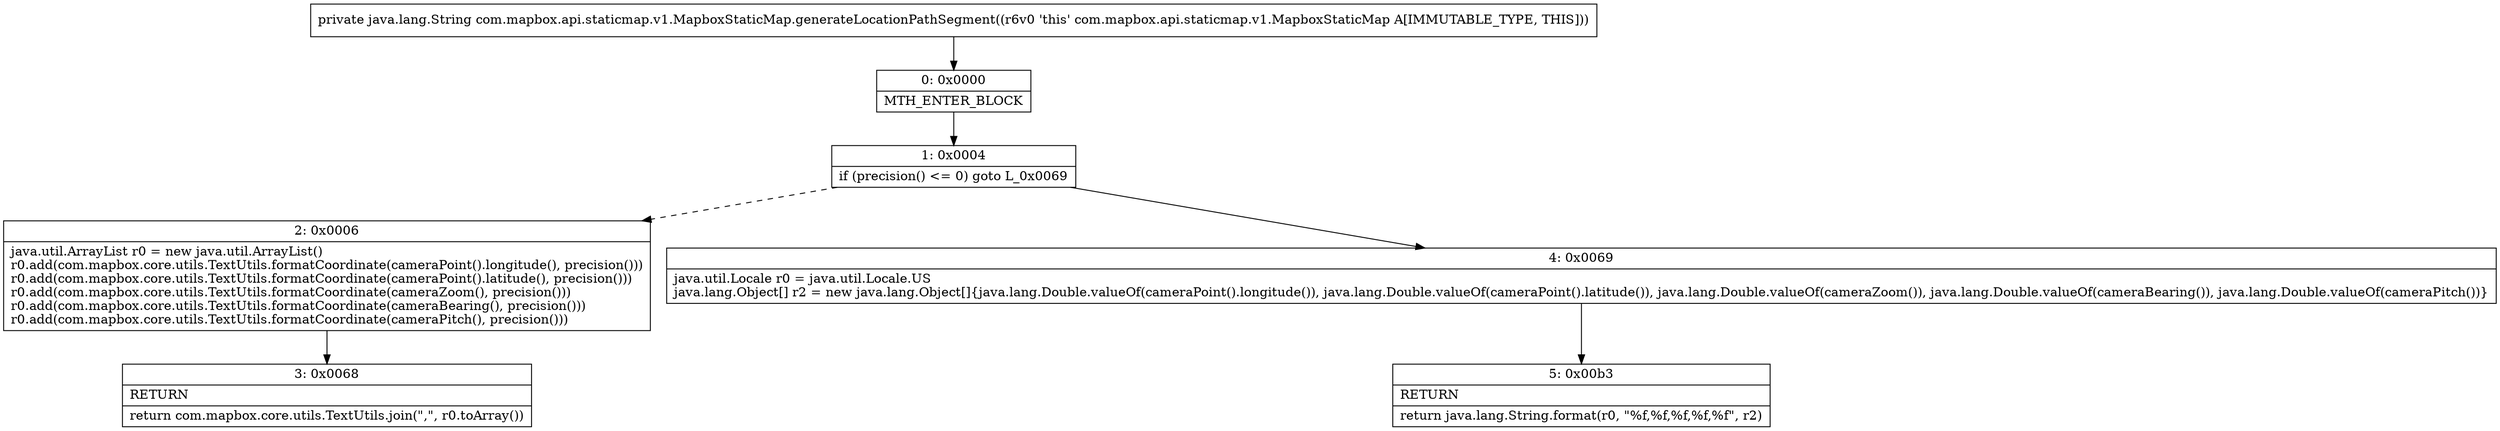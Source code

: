 digraph "CFG forcom.mapbox.api.staticmap.v1.MapboxStaticMap.generateLocationPathSegment()Ljava\/lang\/String;" {
Node_0 [shape=record,label="{0\:\ 0x0000|MTH_ENTER_BLOCK\l}"];
Node_1 [shape=record,label="{1\:\ 0x0004|if (precision() \<= 0) goto L_0x0069\l}"];
Node_2 [shape=record,label="{2\:\ 0x0006|java.util.ArrayList r0 = new java.util.ArrayList()\lr0.add(com.mapbox.core.utils.TextUtils.formatCoordinate(cameraPoint().longitude(), precision()))\lr0.add(com.mapbox.core.utils.TextUtils.formatCoordinate(cameraPoint().latitude(), precision()))\lr0.add(com.mapbox.core.utils.TextUtils.formatCoordinate(cameraZoom(), precision()))\lr0.add(com.mapbox.core.utils.TextUtils.formatCoordinate(cameraBearing(), precision()))\lr0.add(com.mapbox.core.utils.TextUtils.formatCoordinate(cameraPitch(), precision()))\l}"];
Node_3 [shape=record,label="{3\:\ 0x0068|RETURN\l|return com.mapbox.core.utils.TextUtils.join(\",\", r0.toArray())\l}"];
Node_4 [shape=record,label="{4\:\ 0x0069|java.util.Locale r0 = java.util.Locale.US\ljava.lang.Object[] r2 = new java.lang.Object[]\{java.lang.Double.valueOf(cameraPoint().longitude()), java.lang.Double.valueOf(cameraPoint().latitude()), java.lang.Double.valueOf(cameraZoom()), java.lang.Double.valueOf(cameraBearing()), java.lang.Double.valueOf(cameraPitch())\}\l}"];
Node_5 [shape=record,label="{5\:\ 0x00b3|RETURN\l|return java.lang.String.format(r0, \"%f,%f,%f,%f,%f\", r2)\l}"];
MethodNode[shape=record,label="{private java.lang.String com.mapbox.api.staticmap.v1.MapboxStaticMap.generateLocationPathSegment((r6v0 'this' com.mapbox.api.staticmap.v1.MapboxStaticMap A[IMMUTABLE_TYPE, THIS])) }"];
MethodNode -> Node_0;
Node_0 -> Node_1;
Node_1 -> Node_2[style=dashed];
Node_1 -> Node_4;
Node_2 -> Node_3;
Node_4 -> Node_5;
}

